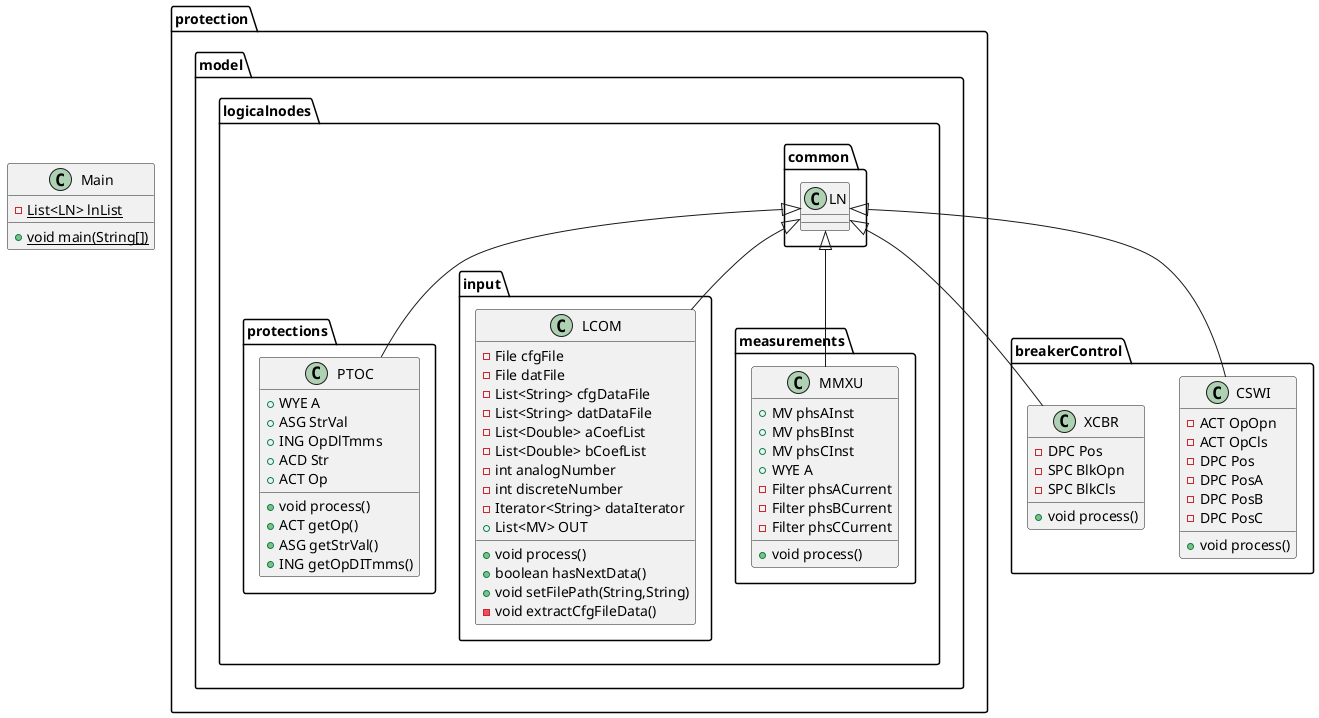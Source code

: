 @startuml
class protection.model.logicalnodes.protections.PTOC {
+ WYE A
+ ASG StrVal
+ ING OpDlTmms
+ ACD Str
+ ACT Op
+ void process()
+ ACT getOp()
+ ASG getStrVal()
+ ING getOpDITmms()
}
class protection.model.logicalnodes.input.LCOM {
- File cfgFile
- File datFile
- List<String> cfgDataFile
- List<String> datDataFile
- List<Double> aCoefList
- List<Double> bCoefList
- int analogNumber
- int discreteNumber
- Iterator<String> dataIterator
+ List<MV> OUT
+ void process()
+ boolean hasNextData()
+ void setFilePath(String,String)
- void extractCfgFileData()
}
class Main {
- {static} List<LN> lnList
+ {static} void main(String[])
}
class breakerControl.CSWI {
- ACT OpOpn
- ACT OpCls
- DPC Pos
- DPC PosA
- DPC PosB
- DPC PosC
+ void process()
}
class protection.model.logicalnodes.measurements.MMXU {
+ MV phsAInst
+ MV phsBInst
+ MV phsCInst
+ WYE A
- Filter phsACurrent
- Filter phsBCurrent
- Filter phsCCurrent
+ void process()
}
class breakerControl.XCBR {
- DPC Pos
- SPC BlkOpn
- SPC BlkCls
+ void process()
}


protection.model.logicalnodes.common.LN <|-- protection.model.logicalnodes.protections.PTOC
protection.model.logicalnodes.common.LN <|-- protection.model.logicalnodes.input.LCOM
protection.model.logicalnodes.common.LN <|-- breakerControl.CSWI
protection.model.logicalnodes.common.LN <|-- protection.model.logicalnodes.measurements.MMXU
protection.model.logicalnodes.common.LN <|-- breakerControl.XCBR
@enduml